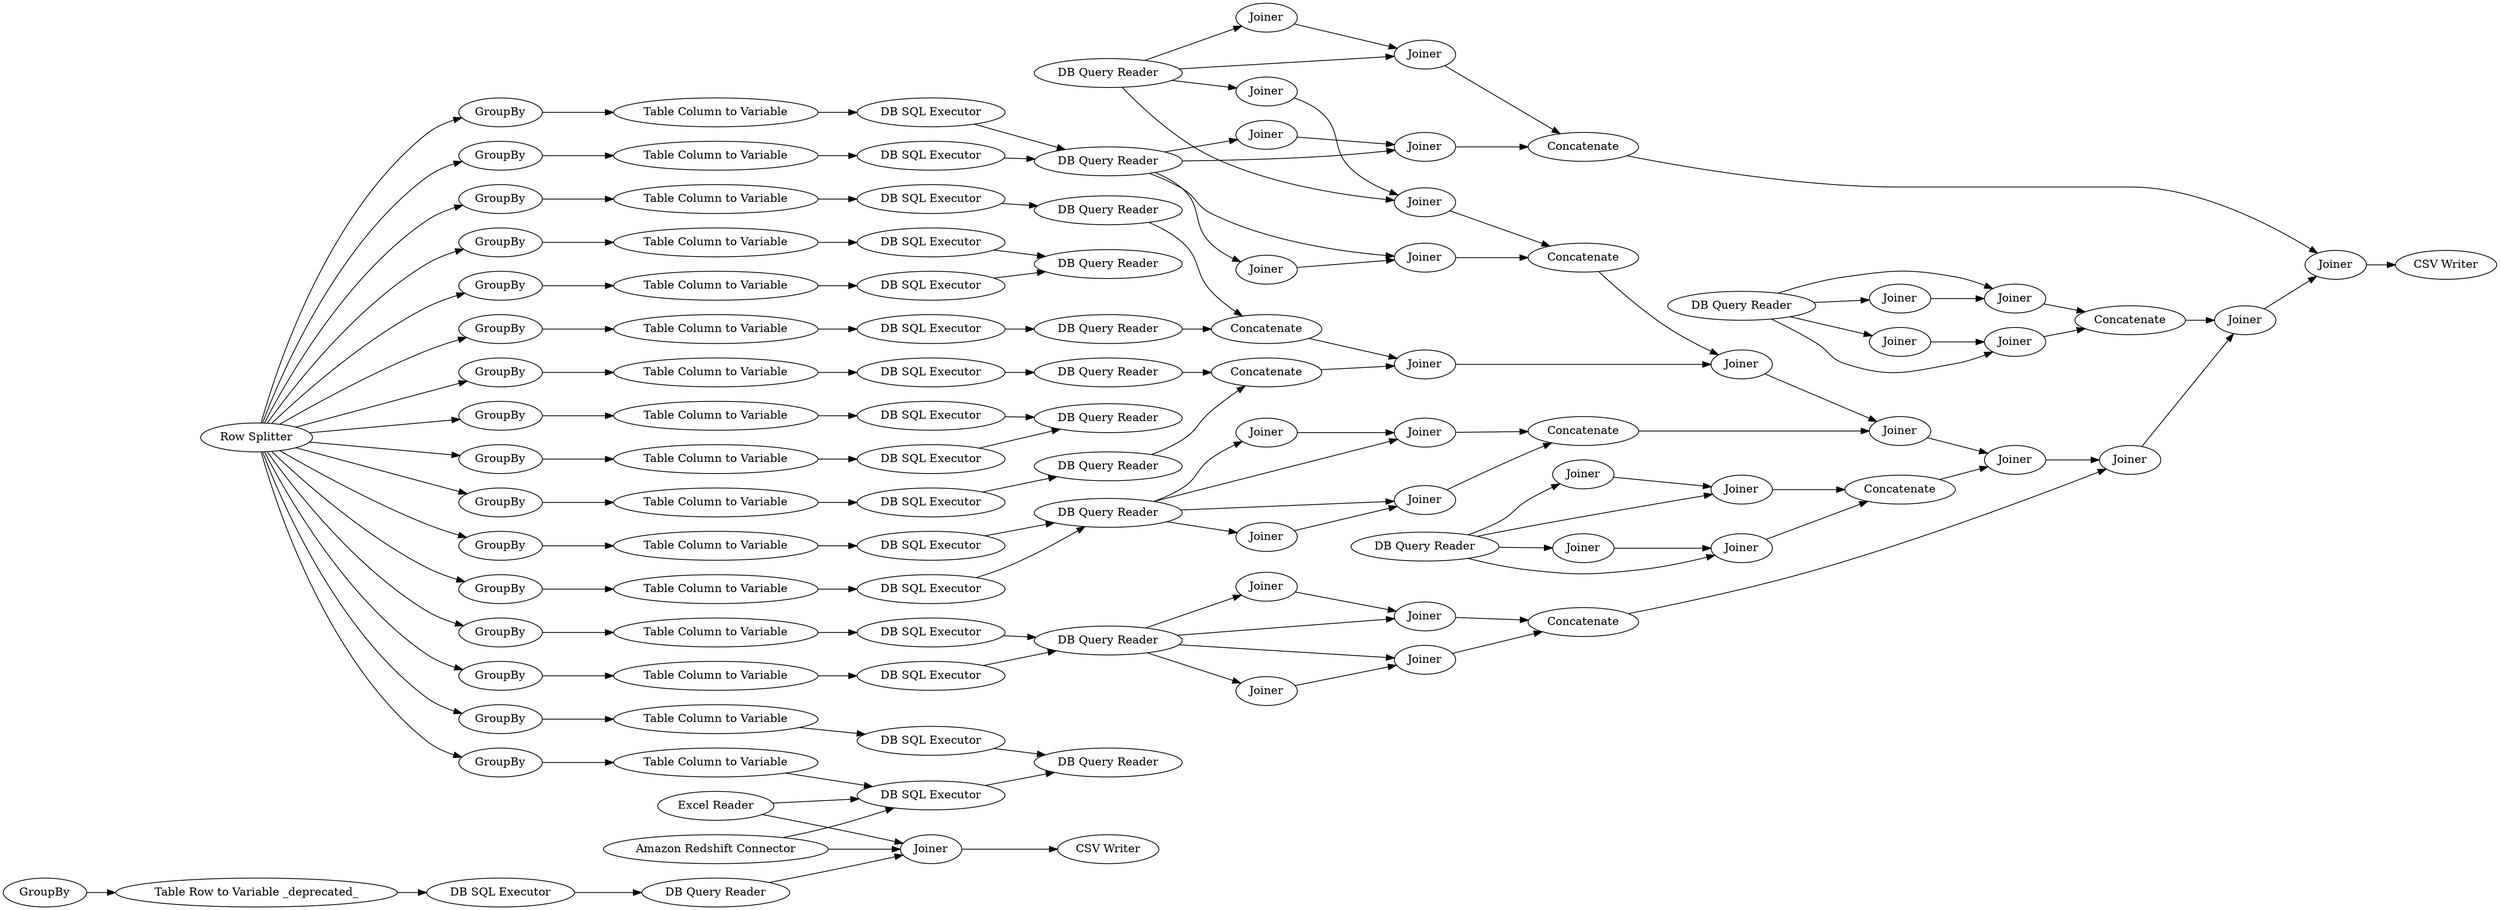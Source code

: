 digraph {
	3090 -> 3126
	3240 -> 3242
	3075 -> 3137
	3110 -> 3113
	3064 -> 3034
	3081 -> 3083
	3124 -> 3138
	2992 -> 3098
	2873 -> 3059
	3114 -> 3108
	3129 -> 3135
	2992 -> 3010
	3072 -> 3136
	3013 -> 3082
	3098 -> 3096
	2993 -> 3005
	3003 -> 2975
	3142 -> 3143
	3059 -> 2874
	3063 -> 3064
	3101 -> 3093
	3070 -> 3072
	2977 -> 3004
	3133 -> 3139
	3090 -> 3124
	3236 -> 3253
	3081 -> 3115
	3137 -> 3143
	3071 -> 3074
	2875 -> 2873
	3144 -> 3145
	3074 -> 3072
	3143 -> 3144
	2992 -> 3239
	3016 -> 2980
	3093 -> 3139
	3020 -> 3055
	3007 -> 3020
	3145 -> 3253
	3005 -> 3055
	2992 -> 3089
	2992 -> 3080
	3090 -> 3084
	3037 -> 3041
	3234 -> 3042
	2986 -> 3240
	3061 -> 3062
	3130 -> 3129
	3055 -> 3056
	3239 -> 3246
	3013 -> 3059
	3043 -> 3042
	3108 -> 3136
	3042 -> 3064
	3246 -> 3238
	2992 -> 3068
	3081 -> 3116
	1 -> 3082
	3135 -> 3095
	2962 -> 2995
	3073 -> 3071
	2992 -> 2977
	3074 -> 3070
	3119 -> 3118
	3017 -> 3016
	3042 -> 3063
	3125 -> 3127
	2992 -> 3130
	3099 -> 3133
	3074 -> 3108
	3243 -> 3234
	3122 -> 3090
	3096 -> 3100
	3068 -> 3073
	3138 -> 3144
	3034 -> 3056
	3126 -> 3124
	3113 -> 3074
	3027 -> 3026
	1 -> 3059
	2994 -> 2993
	3090 -> 3092
	2992 -> 3037
	3074 -> 3114
	2906 -> 2875
	3025 -> 2984
	3041 -> 3043
	3253 -> 3058
	3062 -> 3034
	3238 -> 2984
	3127 -> 3122
	2975 -> 3005
	3099 -> 3134
	2992 -> 3027
	3056 -> 3142
	2992 -> 3251
	3134 -> 3133
	3117 -> 3119
	3115 -> 3116
	3026 -> 3025
	3091 -> 3090
	3116 -> 3137
	3010 -> 3009
	3251 -> 3243
	3082 -> 3077
	2986 -> 3062
	3087 -> 3091
	2992 -> 3117
	3081 -> 3075
	3084 -> 3138
	3100 -> 3095
	3078 -> 3082
	3018 -> 3017
	3042 -> 3252
	2986 -> 3061
	3089 -> 3087
	3080 -> 3078
	3099 -> 3093
	2992 -> 3018
	3242 -> 3236
	3136 -> 3142
	3247 -> 3236
	2992 -> 3125
	3009 -> 3008
	3112 -> 3110
	3252 -> 3247
	3118 -> 3077
	2992 -> 3112
	3139 -> 3145
	2995 -> 2994
	2992 -> 2962
	3004 -> 3003
	3000 -> 2906
	3099 -> 3101
	3083 -> 3075
	2980 -> 3020
	3008 -> 3007
	3042 -> 3247
	2986 -> 3242
	3092 -> 3084
	3020 [label=Concatenate]
	3096 [label="Table Column to Variable"]
	3139 [label=Concatenate]
	3004 [label="Table Column to Variable"]
	3234 [label="DB SQL Executor"]
	3008 [label="DB SQL Executor"]
	3110 [label="Table Column to Variable"]
	2994 [label="DB SQL Executor"]
	3034 [label=Concatenate]
	3078 [label="Table Column to Variable"]
	2875 [label="DB SQL Executor"]
	3009 [label="Table Column to Variable"]
	3007 [label="DB Query Reader"]
	3116 [label=Joiner]
	3114 [label=Joiner]
	3083 [label=Joiner]
	3064 [label=Joiner]
	3124 [label=Joiner]
	3117 [label=GroupBy]
	3136 [label=Concatenate]
	3253 [label=Joiner]
	3144 [label=Joiner]
	3101 [label=Joiner]
	3134 [label=Joiner]
	3127 [label="Table Column to Variable"]
	3142 [label=Joiner]
	3242 [label=Joiner]
	3025 [label="DB SQL Executor"]
	3056 [label=Joiner]
	2906 [label="Table Row to Variable _deprecated_"]
	3058 [label="CSV Writer"]
	3133 [label=Joiner]
	3090 [label="DB Query Reader"]
	3145 [label=Joiner]
	3095 [label="DB Query Reader"]
	3000 [label=GroupBy]
	3113 [label="DB SQL Executor"]
	3059 [label=Joiner]
	3010 [label=GroupBy]
	3017 [label="Table Column to Variable"]
	2992 [label="Row Splitter"]
	3075 [label=Joiner]
	3115 [label=Joiner]
	3119 [label="Table Column to Variable"]
	3005 [label=Concatenate]
	1 [label="Excel Reader"]
	3081 [label="DB Query Reader"]
	3143 [label=Joiner]
	3070 [label=Joiner]
	3239 [label=GroupBy]
	3247 [label=Joiner]
	3074 [label="DB Query Reader"]
	3108 [label=Joiner]
	2995 [label="Table Column to Variable"]
	3077 [label="DB Query Reader"]
	3098 [label=GroupBy]
	2986 [label="DB Query Reader"]
	3126 [label=Joiner]
	3238 [label="DB SQL Executor"]
	3089 [label=GroupBy]
	3137 [label=Concatenate]
	3042 [label="DB Query Reader"]
	3130 [label=GroupBy]
	3112 [label=GroupBy]
	3091 [label="DB SQL Executor"]
	3043 [label="DB SQL Executor"]
	3013 [label="Amazon Redshift Connector"]
	3073 [label="Table Column to Variable"]
	3041 [label="Table Column to Variable"]
	3243 [label="Table Column to Variable"]
	3068 [label=GroupBy]
	3087 [label="Table Column to Variable"]
	2993 [label="DB Query Reader"]
	3129 [label="Table Column to Variable"]
	3062 [label=Joiner]
	3240 [label=Joiner]
	3138 [label=Concatenate]
	3082 [label="DB SQL Executor"]
	3092 [label=Joiner]
	3026 [label="Table Column to Variable"]
	2962 [label=GroupBy]
	3246 [label="Table Column to Variable"]
	3252 [label=Joiner]
	2874 [label="CSV Writer"]
	3125 [label=GroupBy]
	3080 [label=GroupBy]
	3236 [label=Concatenate]
	3084 [label=Joiner]
	3093 [label=Joiner]
	3016 [label="DB SQL Executor"]
	3037 [label=GroupBy]
	3122 [label="DB SQL Executor"]
	3099 [label="DB Query Reader"]
	3063 [label=Joiner]
	2975 [label="DB Query Reader"]
	3003 [label="DB SQL Executor"]
	3071 [label="DB SQL Executor"]
	3061 [label=Joiner]
	2873 [label="DB Query Reader"]
	3027 [label=GroupBy]
	3135 [label="DB SQL Executor"]
	3100 [label="DB SQL Executor"]
	3118 [label="DB SQL Executor"]
	2977 [label=GroupBy]
	3072 [label=Joiner]
	2980 [label="DB Query Reader"]
	3055 [label=Joiner]
	2984 [label="DB Query Reader"]
	3018 [label=GroupBy]
	3251 [label=GroupBy]
	rankdir=LR
}
